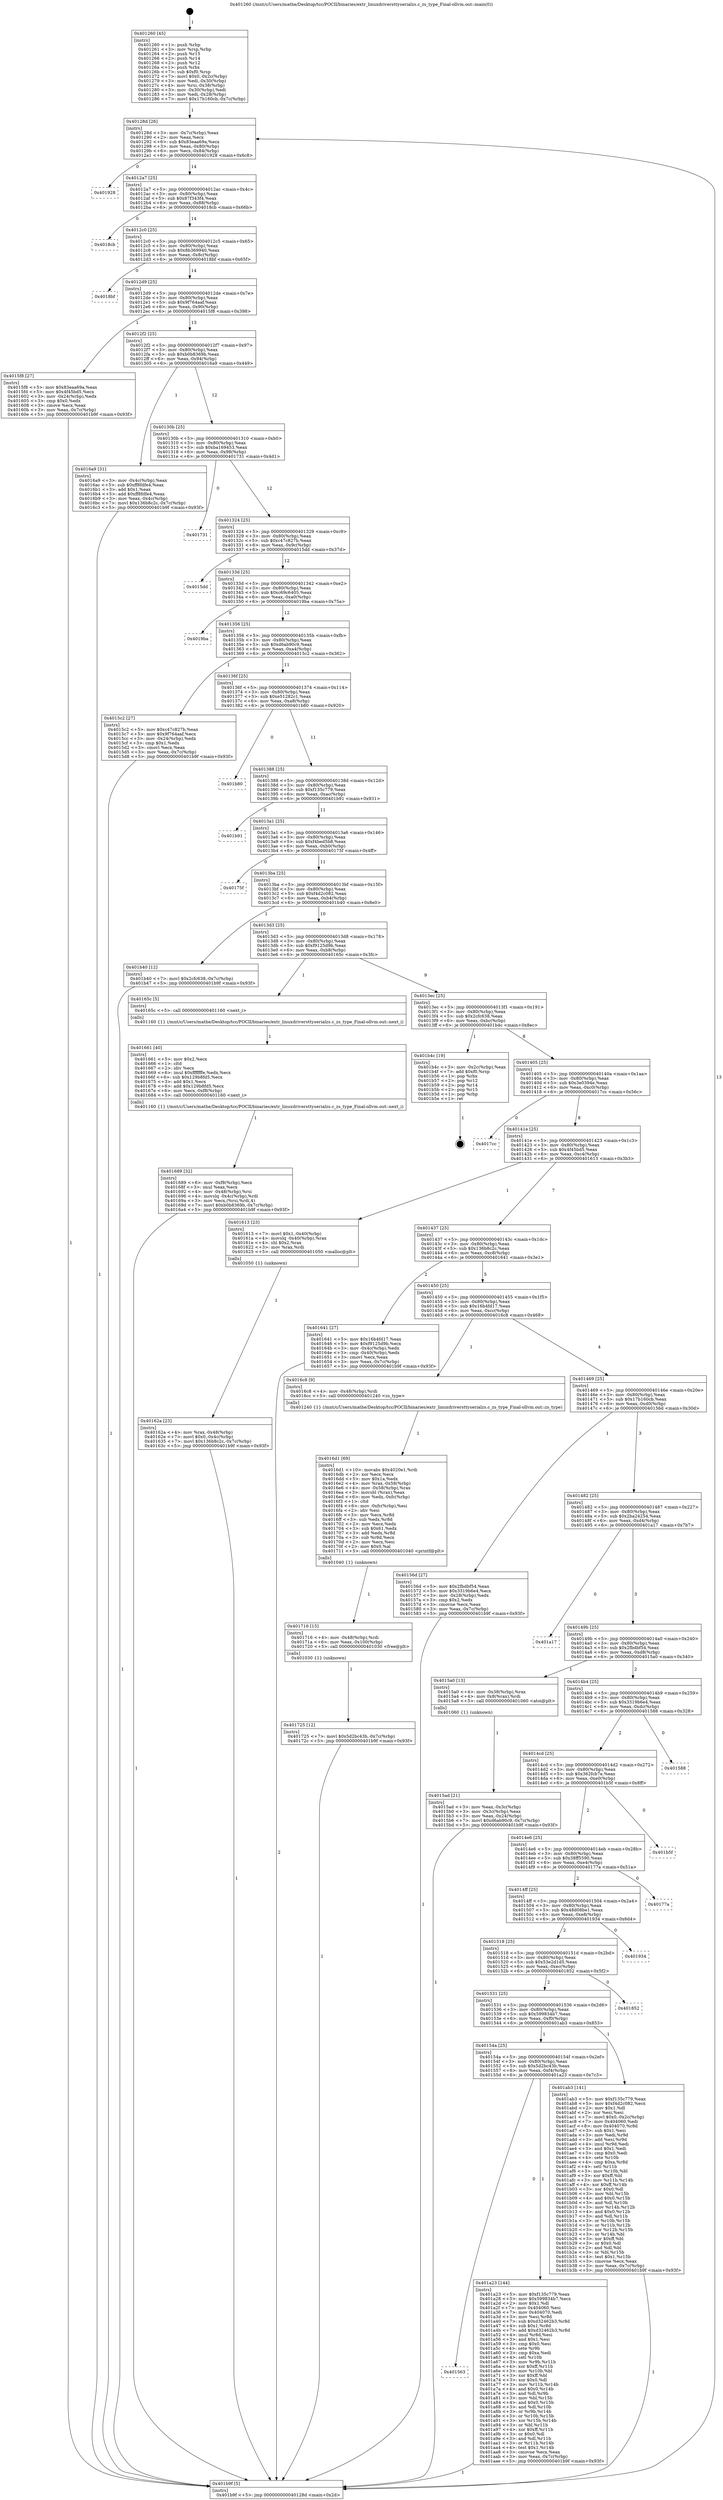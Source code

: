 digraph "0x401260" {
  label = "0x401260 (/mnt/c/Users/mathe/Desktop/tcc/POCII/binaries/extr_linuxdriversttyserialzs.c_zs_type_Final-ollvm.out::main(0))"
  labelloc = "t"
  node[shape=record]

  Entry [label="",width=0.3,height=0.3,shape=circle,fillcolor=black,style=filled]
  "0x40128d" [label="{
     0x40128d [26]\l
     | [instrs]\l
     &nbsp;&nbsp;0x40128d \<+3\>: mov -0x7c(%rbp),%eax\l
     &nbsp;&nbsp;0x401290 \<+2\>: mov %eax,%ecx\l
     &nbsp;&nbsp;0x401292 \<+6\>: sub $0x83eaa69a,%ecx\l
     &nbsp;&nbsp;0x401298 \<+3\>: mov %eax,-0x80(%rbp)\l
     &nbsp;&nbsp;0x40129b \<+6\>: mov %ecx,-0x84(%rbp)\l
     &nbsp;&nbsp;0x4012a1 \<+6\>: je 0000000000401928 \<main+0x6c8\>\l
  }"]
  "0x401928" [label="{
     0x401928\l
  }", style=dashed]
  "0x4012a7" [label="{
     0x4012a7 [25]\l
     | [instrs]\l
     &nbsp;&nbsp;0x4012a7 \<+5\>: jmp 00000000004012ac \<main+0x4c\>\l
     &nbsp;&nbsp;0x4012ac \<+3\>: mov -0x80(%rbp),%eax\l
     &nbsp;&nbsp;0x4012af \<+5\>: sub $0x87f343f4,%eax\l
     &nbsp;&nbsp;0x4012b4 \<+6\>: mov %eax,-0x88(%rbp)\l
     &nbsp;&nbsp;0x4012ba \<+6\>: je 00000000004018cb \<main+0x66b\>\l
  }"]
  Exit [label="",width=0.3,height=0.3,shape=circle,fillcolor=black,style=filled,peripheries=2]
  "0x4018cb" [label="{
     0x4018cb\l
  }", style=dashed]
  "0x4012c0" [label="{
     0x4012c0 [25]\l
     | [instrs]\l
     &nbsp;&nbsp;0x4012c0 \<+5\>: jmp 00000000004012c5 \<main+0x65\>\l
     &nbsp;&nbsp;0x4012c5 \<+3\>: mov -0x80(%rbp),%eax\l
     &nbsp;&nbsp;0x4012c8 \<+5\>: sub $0x8b369940,%eax\l
     &nbsp;&nbsp;0x4012cd \<+6\>: mov %eax,-0x8c(%rbp)\l
     &nbsp;&nbsp;0x4012d3 \<+6\>: je 00000000004018bf \<main+0x65f\>\l
  }"]
  "0x401563" [label="{
     0x401563\l
  }", style=dashed]
  "0x4018bf" [label="{
     0x4018bf\l
  }", style=dashed]
  "0x4012d9" [label="{
     0x4012d9 [25]\l
     | [instrs]\l
     &nbsp;&nbsp;0x4012d9 \<+5\>: jmp 00000000004012de \<main+0x7e\>\l
     &nbsp;&nbsp;0x4012de \<+3\>: mov -0x80(%rbp),%eax\l
     &nbsp;&nbsp;0x4012e1 \<+5\>: sub $0x9f764aaf,%eax\l
     &nbsp;&nbsp;0x4012e6 \<+6\>: mov %eax,-0x90(%rbp)\l
     &nbsp;&nbsp;0x4012ec \<+6\>: je 00000000004015f8 \<main+0x398\>\l
  }"]
  "0x401a23" [label="{
     0x401a23 [144]\l
     | [instrs]\l
     &nbsp;&nbsp;0x401a23 \<+5\>: mov $0xf135c779,%eax\l
     &nbsp;&nbsp;0x401a28 \<+5\>: mov $0x599834b7,%ecx\l
     &nbsp;&nbsp;0x401a2d \<+2\>: mov $0x1,%dl\l
     &nbsp;&nbsp;0x401a2f \<+7\>: mov 0x404060,%esi\l
     &nbsp;&nbsp;0x401a36 \<+7\>: mov 0x404070,%edi\l
     &nbsp;&nbsp;0x401a3d \<+3\>: mov %esi,%r8d\l
     &nbsp;&nbsp;0x401a40 \<+7\>: sub $0xd32462b3,%r8d\l
     &nbsp;&nbsp;0x401a47 \<+4\>: sub $0x1,%r8d\l
     &nbsp;&nbsp;0x401a4b \<+7\>: add $0xd32462b3,%r8d\l
     &nbsp;&nbsp;0x401a52 \<+4\>: imul %r8d,%esi\l
     &nbsp;&nbsp;0x401a56 \<+3\>: and $0x1,%esi\l
     &nbsp;&nbsp;0x401a59 \<+3\>: cmp $0x0,%esi\l
     &nbsp;&nbsp;0x401a5c \<+4\>: sete %r9b\l
     &nbsp;&nbsp;0x401a60 \<+3\>: cmp $0xa,%edi\l
     &nbsp;&nbsp;0x401a63 \<+4\>: setl %r10b\l
     &nbsp;&nbsp;0x401a67 \<+3\>: mov %r9b,%r11b\l
     &nbsp;&nbsp;0x401a6a \<+4\>: xor $0xff,%r11b\l
     &nbsp;&nbsp;0x401a6e \<+3\>: mov %r10b,%bl\l
     &nbsp;&nbsp;0x401a71 \<+3\>: xor $0xff,%bl\l
     &nbsp;&nbsp;0x401a74 \<+3\>: xor $0x0,%dl\l
     &nbsp;&nbsp;0x401a77 \<+3\>: mov %r11b,%r14b\l
     &nbsp;&nbsp;0x401a7a \<+4\>: and $0x0,%r14b\l
     &nbsp;&nbsp;0x401a7e \<+3\>: and %dl,%r9b\l
     &nbsp;&nbsp;0x401a81 \<+3\>: mov %bl,%r15b\l
     &nbsp;&nbsp;0x401a84 \<+4\>: and $0x0,%r15b\l
     &nbsp;&nbsp;0x401a88 \<+3\>: and %dl,%r10b\l
     &nbsp;&nbsp;0x401a8b \<+3\>: or %r9b,%r14b\l
     &nbsp;&nbsp;0x401a8e \<+3\>: or %r10b,%r15b\l
     &nbsp;&nbsp;0x401a91 \<+3\>: xor %r15b,%r14b\l
     &nbsp;&nbsp;0x401a94 \<+3\>: or %bl,%r11b\l
     &nbsp;&nbsp;0x401a97 \<+4\>: xor $0xff,%r11b\l
     &nbsp;&nbsp;0x401a9b \<+3\>: or $0x0,%dl\l
     &nbsp;&nbsp;0x401a9e \<+3\>: and %dl,%r11b\l
     &nbsp;&nbsp;0x401aa1 \<+3\>: or %r11b,%r14b\l
     &nbsp;&nbsp;0x401aa4 \<+4\>: test $0x1,%r14b\l
     &nbsp;&nbsp;0x401aa8 \<+3\>: cmovne %ecx,%eax\l
     &nbsp;&nbsp;0x401aab \<+3\>: mov %eax,-0x7c(%rbp)\l
     &nbsp;&nbsp;0x401aae \<+5\>: jmp 0000000000401b9f \<main+0x93f\>\l
  }"]
  "0x4015f8" [label="{
     0x4015f8 [27]\l
     | [instrs]\l
     &nbsp;&nbsp;0x4015f8 \<+5\>: mov $0x83eaa69a,%eax\l
     &nbsp;&nbsp;0x4015fd \<+5\>: mov $0x4f45bd5,%ecx\l
     &nbsp;&nbsp;0x401602 \<+3\>: mov -0x24(%rbp),%edx\l
     &nbsp;&nbsp;0x401605 \<+3\>: cmp $0x0,%edx\l
     &nbsp;&nbsp;0x401608 \<+3\>: cmove %ecx,%eax\l
     &nbsp;&nbsp;0x40160b \<+3\>: mov %eax,-0x7c(%rbp)\l
     &nbsp;&nbsp;0x40160e \<+5\>: jmp 0000000000401b9f \<main+0x93f\>\l
  }"]
  "0x4012f2" [label="{
     0x4012f2 [25]\l
     | [instrs]\l
     &nbsp;&nbsp;0x4012f2 \<+5\>: jmp 00000000004012f7 \<main+0x97\>\l
     &nbsp;&nbsp;0x4012f7 \<+3\>: mov -0x80(%rbp),%eax\l
     &nbsp;&nbsp;0x4012fa \<+5\>: sub $0xb0b8369b,%eax\l
     &nbsp;&nbsp;0x4012ff \<+6\>: mov %eax,-0x94(%rbp)\l
     &nbsp;&nbsp;0x401305 \<+6\>: je 00000000004016a9 \<main+0x449\>\l
  }"]
  "0x40154a" [label="{
     0x40154a [25]\l
     | [instrs]\l
     &nbsp;&nbsp;0x40154a \<+5\>: jmp 000000000040154f \<main+0x2ef\>\l
     &nbsp;&nbsp;0x40154f \<+3\>: mov -0x80(%rbp),%eax\l
     &nbsp;&nbsp;0x401552 \<+5\>: sub $0x5d2bc43b,%eax\l
     &nbsp;&nbsp;0x401557 \<+6\>: mov %eax,-0xf4(%rbp)\l
     &nbsp;&nbsp;0x40155d \<+6\>: je 0000000000401a23 \<main+0x7c3\>\l
  }"]
  "0x4016a9" [label="{
     0x4016a9 [31]\l
     | [instrs]\l
     &nbsp;&nbsp;0x4016a9 \<+3\>: mov -0x4c(%rbp),%eax\l
     &nbsp;&nbsp;0x4016ac \<+5\>: sub $0xff8fdfe4,%eax\l
     &nbsp;&nbsp;0x4016b1 \<+3\>: add $0x1,%eax\l
     &nbsp;&nbsp;0x4016b4 \<+5\>: add $0xff8fdfe4,%eax\l
     &nbsp;&nbsp;0x4016b9 \<+3\>: mov %eax,-0x4c(%rbp)\l
     &nbsp;&nbsp;0x4016bc \<+7\>: movl $0x136b8c2c,-0x7c(%rbp)\l
     &nbsp;&nbsp;0x4016c3 \<+5\>: jmp 0000000000401b9f \<main+0x93f\>\l
  }"]
  "0x40130b" [label="{
     0x40130b [25]\l
     | [instrs]\l
     &nbsp;&nbsp;0x40130b \<+5\>: jmp 0000000000401310 \<main+0xb0\>\l
     &nbsp;&nbsp;0x401310 \<+3\>: mov -0x80(%rbp),%eax\l
     &nbsp;&nbsp;0x401313 \<+5\>: sub $0xba169453,%eax\l
     &nbsp;&nbsp;0x401318 \<+6\>: mov %eax,-0x98(%rbp)\l
     &nbsp;&nbsp;0x40131e \<+6\>: je 0000000000401731 \<main+0x4d1\>\l
  }"]
  "0x401ab3" [label="{
     0x401ab3 [141]\l
     | [instrs]\l
     &nbsp;&nbsp;0x401ab3 \<+5\>: mov $0xf135c779,%eax\l
     &nbsp;&nbsp;0x401ab8 \<+5\>: mov $0xf4d2c082,%ecx\l
     &nbsp;&nbsp;0x401abd \<+2\>: mov $0x1,%dl\l
     &nbsp;&nbsp;0x401abf \<+2\>: xor %esi,%esi\l
     &nbsp;&nbsp;0x401ac1 \<+7\>: movl $0x0,-0x2c(%rbp)\l
     &nbsp;&nbsp;0x401ac8 \<+7\>: mov 0x404060,%edi\l
     &nbsp;&nbsp;0x401acf \<+8\>: mov 0x404070,%r8d\l
     &nbsp;&nbsp;0x401ad7 \<+3\>: sub $0x1,%esi\l
     &nbsp;&nbsp;0x401ada \<+3\>: mov %edi,%r9d\l
     &nbsp;&nbsp;0x401add \<+3\>: add %esi,%r9d\l
     &nbsp;&nbsp;0x401ae0 \<+4\>: imul %r9d,%edi\l
     &nbsp;&nbsp;0x401ae4 \<+3\>: and $0x1,%edi\l
     &nbsp;&nbsp;0x401ae7 \<+3\>: cmp $0x0,%edi\l
     &nbsp;&nbsp;0x401aea \<+4\>: sete %r10b\l
     &nbsp;&nbsp;0x401aee \<+4\>: cmp $0xa,%r8d\l
     &nbsp;&nbsp;0x401af2 \<+4\>: setl %r11b\l
     &nbsp;&nbsp;0x401af6 \<+3\>: mov %r10b,%bl\l
     &nbsp;&nbsp;0x401af9 \<+3\>: xor $0xff,%bl\l
     &nbsp;&nbsp;0x401afc \<+3\>: mov %r11b,%r14b\l
     &nbsp;&nbsp;0x401aff \<+4\>: xor $0xff,%r14b\l
     &nbsp;&nbsp;0x401b03 \<+3\>: xor $0x0,%dl\l
     &nbsp;&nbsp;0x401b06 \<+3\>: mov %bl,%r15b\l
     &nbsp;&nbsp;0x401b09 \<+4\>: and $0x0,%r15b\l
     &nbsp;&nbsp;0x401b0d \<+3\>: and %dl,%r10b\l
     &nbsp;&nbsp;0x401b10 \<+3\>: mov %r14b,%r12b\l
     &nbsp;&nbsp;0x401b13 \<+4\>: and $0x0,%r12b\l
     &nbsp;&nbsp;0x401b17 \<+3\>: and %dl,%r11b\l
     &nbsp;&nbsp;0x401b1a \<+3\>: or %r10b,%r15b\l
     &nbsp;&nbsp;0x401b1d \<+3\>: or %r11b,%r12b\l
     &nbsp;&nbsp;0x401b20 \<+3\>: xor %r12b,%r15b\l
     &nbsp;&nbsp;0x401b23 \<+3\>: or %r14b,%bl\l
     &nbsp;&nbsp;0x401b26 \<+3\>: xor $0xff,%bl\l
     &nbsp;&nbsp;0x401b29 \<+3\>: or $0x0,%dl\l
     &nbsp;&nbsp;0x401b2c \<+2\>: and %dl,%bl\l
     &nbsp;&nbsp;0x401b2e \<+3\>: or %bl,%r15b\l
     &nbsp;&nbsp;0x401b31 \<+4\>: test $0x1,%r15b\l
     &nbsp;&nbsp;0x401b35 \<+3\>: cmovne %ecx,%eax\l
     &nbsp;&nbsp;0x401b38 \<+3\>: mov %eax,-0x7c(%rbp)\l
     &nbsp;&nbsp;0x401b3b \<+5\>: jmp 0000000000401b9f \<main+0x93f\>\l
  }"]
  "0x401731" [label="{
     0x401731\l
  }", style=dashed]
  "0x401324" [label="{
     0x401324 [25]\l
     | [instrs]\l
     &nbsp;&nbsp;0x401324 \<+5\>: jmp 0000000000401329 \<main+0xc9\>\l
     &nbsp;&nbsp;0x401329 \<+3\>: mov -0x80(%rbp),%eax\l
     &nbsp;&nbsp;0x40132c \<+5\>: sub $0xc47c827b,%eax\l
     &nbsp;&nbsp;0x401331 \<+6\>: mov %eax,-0x9c(%rbp)\l
     &nbsp;&nbsp;0x401337 \<+6\>: je 00000000004015dd \<main+0x37d\>\l
  }"]
  "0x401531" [label="{
     0x401531 [25]\l
     | [instrs]\l
     &nbsp;&nbsp;0x401531 \<+5\>: jmp 0000000000401536 \<main+0x2d6\>\l
     &nbsp;&nbsp;0x401536 \<+3\>: mov -0x80(%rbp),%eax\l
     &nbsp;&nbsp;0x401539 \<+5\>: sub $0x599834b7,%eax\l
     &nbsp;&nbsp;0x40153e \<+6\>: mov %eax,-0xf0(%rbp)\l
     &nbsp;&nbsp;0x401544 \<+6\>: je 0000000000401ab3 \<main+0x853\>\l
  }"]
  "0x4015dd" [label="{
     0x4015dd\l
  }", style=dashed]
  "0x40133d" [label="{
     0x40133d [25]\l
     | [instrs]\l
     &nbsp;&nbsp;0x40133d \<+5\>: jmp 0000000000401342 \<main+0xe2\>\l
     &nbsp;&nbsp;0x401342 \<+3\>: mov -0x80(%rbp),%eax\l
     &nbsp;&nbsp;0x401345 \<+5\>: sub $0xc69c6405,%eax\l
     &nbsp;&nbsp;0x40134a \<+6\>: mov %eax,-0xa0(%rbp)\l
     &nbsp;&nbsp;0x401350 \<+6\>: je 00000000004019ba \<main+0x75a\>\l
  }"]
  "0x401852" [label="{
     0x401852\l
  }", style=dashed]
  "0x4019ba" [label="{
     0x4019ba\l
  }", style=dashed]
  "0x401356" [label="{
     0x401356 [25]\l
     | [instrs]\l
     &nbsp;&nbsp;0x401356 \<+5\>: jmp 000000000040135b \<main+0xfb\>\l
     &nbsp;&nbsp;0x40135b \<+3\>: mov -0x80(%rbp),%eax\l
     &nbsp;&nbsp;0x40135e \<+5\>: sub $0xd6ab90c9,%eax\l
     &nbsp;&nbsp;0x401363 \<+6\>: mov %eax,-0xa4(%rbp)\l
     &nbsp;&nbsp;0x401369 \<+6\>: je 00000000004015c2 \<main+0x362\>\l
  }"]
  "0x401518" [label="{
     0x401518 [25]\l
     | [instrs]\l
     &nbsp;&nbsp;0x401518 \<+5\>: jmp 000000000040151d \<main+0x2bd\>\l
     &nbsp;&nbsp;0x40151d \<+3\>: mov -0x80(%rbp),%eax\l
     &nbsp;&nbsp;0x401520 \<+5\>: sub $0x53e2d1d5,%eax\l
     &nbsp;&nbsp;0x401525 \<+6\>: mov %eax,-0xec(%rbp)\l
     &nbsp;&nbsp;0x40152b \<+6\>: je 0000000000401852 \<main+0x5f2\>\l
  }"]
  "0x4015c2" [label="{
     0x4015c2 [27]\l
     | [instrs]\l
     &nbsp;&nbsp;0x4015c2 \<+5\>: mov $0xc47c827b,%eax\l
     &nbsp;&nbsp;0x4015c7 \<+5\>: mov $0x9f764aaf,%ecx\l
     &nbsp;&nbsp;0x4015cc \<+3\>: mov -0x24(%rbp),%edx\l
     &nbsp;&nbsp;0x4015cf \<+3\>: cmp $0x1,%edx\l
     &nbsp;&nbsp;0x4015d2 \<+3\>: cmovl %ecx,%eax\l
     &nbsp;&nbsp;0x4015d5 \<+3\>: mov %eax,-0x7c(%rbp)\l
     &nbsp;&nbsp;0x4015d8 \<+5\>: jmp 0000000000401b9f \<main+0x93f\>\l
  }"]
  "0x40136f" [label="{
     0x40136f [25]\l
     | [instrs]\l
     &nbsp;&nbsp;0x40136f \<+5\>: jmp 0000000000401374 \<main+0x114\>\l
     &nbsp;&nbsp;0x401374 \<+3\>: mov -0x80(%rbp),%eax\l
     &nbsp;&nbsp;0x401377 \<+5\>: sub $0xe51282c1,%eax\l
     &nbsp;&nbsp;0x40137c \<+6\>: mov %eax,-0xa8(%rbp)\l
     &nbsp;&nbsp;0x401382 \<+6\>: je 0000000000401b80 \<main+0x920\>\l
  }"]
  "0x401934" [label="{
     0x401934\l
  }", style=dashed]
  "0x401b80" [label="{
     0x401b80\l
  }", style=dashed]
  "0x401388" [label="{
     0x401388 [25]\l
     | [instrs]\l
     &nbsp;&nbsp;0x401388 \<+5\>: jmp 000000000040138d \<main+0x12d\>\l
     &nbsp;&nbsp;0x40138d \<+3\>: mov -0x80(%rbp),%eax\l
     &nbsp;&nbsp;0x401390 \<+5\>: sub $0xf135c779,%eax\l
     &nbsp;&nbsp;0x401395 \<+6\>: mov %eax,-0xac(%rbp)\l
     &nbsp;&nbsp;0x40139b \<+6\>: je 0000000000401b91 \<main+0x931\>\l
  }"]
  "0x4014ff" [label="{
     0x4014ff [25]\l
     | [instrs]\l
     &nbsp;&nbsp;0x4014ff \<+5\>: jmp 0000000000401504 \<main+0x2a4\>\l
     &nbsp;&nbsp;0x401504 \<+3\>: mov -0x80(%rbp),%eax\l
     &nbsp;&nbsp;0x401507 \<+5\>: sub $0x48d08be1,%eax\l
     &nbsp;&nbsp;0x40150c \<+6\>: mov %eax,-0xe8(%rbp)\l
     &nbsp;&nbsp;0x401512 \<+6\>: je 0000000000401934 \<main+0x6d4\>\l
  }"]
  "0x401b91" [label="{
     0x401b91\l
  }", style=dashed]
  "0x4013a1" [label="{
     0x4013a1 [25]\l
     | [instrs]\l
     &nbsp;&nbsp;0x4013a1 \<+5\>: jmp 00000000004013a6 \<main+0x146\>\l
     &nbsp;&nbsp;0x4013a6 \<+3\>: mov -0x80(%rbp),%eax\l
     &nbsp;&nbsp;0x4013a9 \<+5\>: sub $0xf4bed5b8,%eax\l
     &nbsp;&nbsp;0x4013ae \<+6\>: mov %eax,-0xb0(%rbp)\l
     &nbsp;&nbsp;0x4013b4 \<+6\>: je 000000000040175f \<main+0x4ff\>\l
  }"]
  "0x40177a" [label="{
     0x40177a\l
  }", style=dashed]
  "0x40175f" [label="{
     0x40175f\l
  }", style=dashed]
  "0x4013ba" [label="{
     0x4013ba [25]\l
     | [instrs]\l
     &nbsp;&nbsp;0x4013ba \<+5\>: jmp 00000000004013bf \<main+0x15f\>\l
     &nbsp;&nbsp;0x4013bf \<+3\>: mov -0x80(%rbp),%eax\l
     &nbsp;&nbsp;0x4013c2 \<+5\>: sub $0xf4d2c082,%eax\l
     &nbsp;&nbsp;0x4013c7 \<+6\>: mov %eax,-0xb4(%rbp)\l
     &nbsp;&nbsp;0x4013cd \<+6\>: je 0000000000401b40 \<main+0x8e0\>\l
  }"]
  "0x4014e6" [label="{
     0x4014e6 [25]\l
     | [instrs]\l
     &nbsp;&nbsp;0x4014e6 \<+5\>: jmp 00000000004014eb \<main+0x28b\>\l
     &nbsp;&nbsp;0x4014eb \<+3\>: mov -0x80(%rbp),%eax\l
     &nbsp;&nbsp;0x4014ee \<+5\>: sub $0x38ff5590,%eax\l
     &nbsp;&nbsp;0x4014f3 \<+6\>: mov %eax,-0xe4(%rbp)\l
     &nbsp;&nbsp;0x4014f9 \<+6\>: je 000000000040177a \<main+0x51a\>\l
  }"]
  "0x401b40" [label="{
     0x401b40 [12]\l
     | [instrs]\l
     &nbsp;&nbsp;0x401b40 \<+7\>: movl $0x2cfc638,-0x7c(%rbp)\l
     &nbsp;&nbsp;0x401b47 \<+5\>: jmp 0000000000401b9f \<main+0x93f\>\l
  }"]
  "0x4013d3" [label="{
     0x4013d3 [25]\l
     | [instrs]\l
     &nbsp;&nbsp;0x4013d3 \<+5\>: jmp 00000000004013d8 \<main+0x178\>\l
     &nbsp;&nbsp;0x4013d8 \<+3\>: mov -0x80(%rbp),%eax\l
     &nbsp;&nbsp;0x4013db \<+5\>: sub $0xf9125d9b,%eax\l
     &nbsp;&nbsp;0x4013e0 \<+6\>: mov %eax,-0xb8(%rbp)\l
     &nbsp;&nbsp;0x4013e6 \<+6\>: je 000000000040165c \<main+0x3fc\>\l
  }"]
  "0x401b5f" [label="{
     0x401b5f\l
  }", style=dashed]
  "0x40165c" [label="{
     0x40165c [5]\l
     | [instrs]\l
     &nbsp;&nbsp;0x40165c \<+5\>: call 0000000000401160 \<next_i\>\l
     | [calls]\l
     &nbsp;&nbsp;0x401160 \{1\} (/mnt/c/Users/mathe/Desktop/tcc/POCII/binaries/extr_linuxdriversttyserialzs.c_zs_type_Final-ollvm.out::next_i)\l
  }"]
  "0x4013ec" [label="{
     0x4013ec [25]\l
     | [instrs]\l
     &nbsp;&nbsp;0x4013ec \<+5\>: jmp 00000000004013f1 \<main+0x191\>\l
     &nbsp;&nbsp;0x4013f1 \<+3\>: mov -0x80(%rbp),%eax\l
     &nbsp;&nbsp;0x4013f4 \<+5\>: sub $0x2cfc638,%eax\l
     &nbsp;&nbsp;0x4013f9 \<+6\>: mov %eax,-0xbc(%rbp)\l
     &nbsp;&nbsp;0x4013ff \<+6\>: je 0000000000401b4c \<main+0x8ec\>\l
  }"]
  "0x4014cd" [label="{
     0x4014cd [25]\l
     | [instrs]\l
     &nbsp;&nbsp;0x4014cd \<+5\>: jmp 00000000004014d2 \<main+0x272\>\l
     &nbsp;&nbsp;0x4014d2 \<+3\>: mov -0x80(%rbp),%eax\l
     &nbsp;&nbsp;0x4014d5 \<+5\>: sub $0x362fcb7e,%eax\l
     &nbsp;&nbsp;0x4014da \<+6\>: mov %eax,-0xe0(%rbp)\l
     &nbsp;&nbsp;0x4014e0 \<+6\>: je 0000000000401b5f \<main+0x8ff\>\l
  }"]
  "0x401b4c" [label="{
     0x401b4c [19]\l
     | [instrs]\l
     &nbsp;&nbsp;0x401b4c \<+3\>: mov -0x2c(%rbp),%eax\l
     &nbsp;&nbsp;0x401b4f \<+7\>: add $0xf0,%rsp\l
     &nbsp;&nbsp;0x401b56 \<+1\>: pop %rbx\l
     &nbsp;&nbsp;0x401b57 \<+2\>: pop %r12\l
     &nbsp;&nbsp;0x401b59 \<+2\>: pop %r14\l
     &nbsp;&nbsp;0x401b5b \<+2\>: pop %r15\l
     &nbsp;&nbsp;0x401b5d \<+1\>: pop %rbp\l
     &nbsp;&nbsp;0x401b5e \<+1\>: ret\l
  }"]
  "0x401405" [label="{
     0x401405 [25]\l
     | [instrs]\l
     &nbsp;&nbsp;0x401405 \<+5\>: jmp 000000000040140a \<main+0x1aa\>\l
     &nbsp;&nbsp;0x40140a \<+3\>: mov -0x80(%rbp),%eax\l
     &nbsp;&nbsp;0x40140d \<+5\>: sub $0x3e0394e,%eax\l
     &nbsp;&nbsp;0x401412 \<+6\>: mov %eax,-0xc0(%rbp)\l
     &nbsp;&nbsp;0x401418 \<+6\>: je 00000000004017cc \<main+0x56c\>\l
  }"]
  "0x401588" [label="{
     0x401588\l
  }", style=dashed]
  "0x4017cc" [label="{
     0x4017cc\l
  }", style=dashed]
  "0x40141e" [label="{
     0x40141e [25]\l
     | [instrs]\l
     &nbsp;&nbsp;0x40141e \<+5\>: jmp 0000000000401423 \<main+0x1c3\>\l
     &nbsp;&nbsp;0x401423 \<+3\>: mov -0x80(%rbp),%eax\l
     &nbsp;&nbsp;0x401426 \<+5\>: sub $0x4f45bd5,%eax\l
     &nbsp;&nbsp;0x40142b \<+6\>: mov %eax,-0xc4(%rbp)\l
     &nbsp;&nbsp;0x401431 \<+6\>: je 0000000000401613 \<main+0x3b3\>\l
  }"]
  "0x401725" [label="{
     0x401725 [12]\l
     | [instrs]\l
     &nbsp;&nbsp;0x401725 \<+7\>: movl $0x5d2bc43b,-0x7c(%rbp)\l
     &nbsp;&nbsp;0x40172c \<+5\>: jmp 0000000000401b9f \<main+0x93f\>\l
  }"]
  "0x401613" [label="{
     0x401613 [23]\l
     | [instrs]\l
     &nbsp;&nbsp;0x401613 \<+7\>: movl $0x1,-0x40(%rbp)\l
     &nbsp;&nbsp;0x40161a \<+4\>: movslq -0x40(%rbp),%rax\l
     &nbsp;&nbsp;0x40161e \<+4\>: shl $0x2,%rax\l
     &nbsp;&nbsp;0x401622 \<+3\>: mov %rax,%rdi\l
     &nbsp;&nbsp;0x401625 \<+5\>: call 0000000000401050 \<malloc@plt\>\l
     | [calls]\l
     &nbsp;&nbsp;0x401050 \{1\} (unknown)\l
  }"]
  "0x401437" [label="{
     0x401437 [25]\l
     | [instrs]\l
     &nbsp;&nbsp;0x401437 \<+5\>: jmp 000000000040143c \<main+0x1dc\>\l
     &nbsp;&nbsp;0x40143c \<+3\>: mov -0x80(%rbp),%eax\l
     &nbsp;&nbsp;0x40143f \<+5\>: sub $0x136b8c2c,%eax\l
     &nbsp;&nbsp;0x401444 \<+6\>: mov %eax,-0xc8(%rbp)\l
     &nbsp;&nbsp;0x40144a \<+6\>: je 0000000000401641 \<main+0x3e1\>\l
  }"]
  "0x401716" [label="{
     0x401716 [15]\l
     | [instrs]\l
     &nbsp;&nbsp;0x401716 \<+4\>: mov -0x48(%rbp),%rdi\l
     &nbsp;&nbsp;0x40171a \<+6\>: mov %eax,-0x100(%rbp)\l
     &nbsp;&nbsp;0x401720 \<+5\>: call 0000000000401030 \<free@plt\>\l
     | [calls]\l
     &nbsp;&nbsp;0x401030 \{1\} (unknown)\l
  }"]
  "0x401641" [label="{
     0x401641 [27]\l
     | [instrs]\l
     &nbsp;&nbsp;0x401641 \<+5\>: mov $0x16b4fd17,%eax\l
     &nbsp;&nbsp;0x401646 \<+5\>: mov $0xf9125d9b,%ecx\l
     &nbsp;&nbsp;0x40164b \<+3\>: mov -0x4c(%rbp),%edx\l
     &nbsp;&nbsp;0x40164e \<+3\>: cmp -0x40(%rbp),%edx\l
     &nbsp;&nbsp;0x401651 \<+3\>: cmovl %ecx,%eax\l
     &nbsp;&nbsp;0x401654 \<+3\>: mov %eax,-0x7c(%rbp)\l
     &nbsp;&nbsp;0x401657 \<+5\>: jmp 0000000000401b9f \<main+0x93f\>\l
  }"]
  "0x401450" [label="{
     0x401450 [25]\l
     | [instrs]\l
     &nbsp;&nbsp;0x401450 \<+5\>: jmp 0000000000401455 \<main+0x1f5\>\l
     &nbsp;&nbsp;0x401455 \<+3\>: mov -0x80(%rbp),%eax\l
     &nbsp;&nbsp;0x401458 \<+5\>: sub $0x16b4fd17,%eax\l
     &nbsp;&nbsp;0x40145d \<+6\>: mov %eax,-0xcc(%rbp)\l
     &nbsp;&nbsp;0x401463 \<+6\>: je 00000000004016c8 \<main+0x468\>\l
  }"]
  "0x4016d1" [label="{
     0x4016d1 [69]\l
     | [instrs]\l
     &nbsp;&nbsp;0x4016d1 \<+10\>: movabs $0x4020e1,%rdi\l
     &nbsp;&nbsp;0x4016db \<+2\>: xor %ecx,%ecx\l
     &nbsp;&nbsp;0x4016dd \<+5\>: mov $0x1a,%edx\l
     &nbsp;&nbsp;0x4016e2 \<+4\>: mov %rax,-0x58(%rbp)\l
     &nbsp;&nbsp;0x4016e6 \<+4\>: mov -0x58(%rbp),%rax\l
     &nbsp;&nbsp;0x4016ea \<+3\>: movsbl (%rax),%eax\l
     &nbsp;&nbsp;0x4016ed \<+6\>: mov %edx,-0xfc(%rbp)\l
     &nbsp;&nbsp;0x4016f3 \<+1\>: cltd\l
     &nbsp;&nbsp;0x4016f4 \<+6\>: mov -0xfc(%rbp),%esi\l
     &nbsp;&nbsp;0x4016fa \<+2\>: idiv %esi\l
     &nbsp;&nbsp;0x4016fc \<+3\>: mov %ecx,%r8d\l
     &nbsp;&nbsp;0x4016ff \<+3\>: sub %edx,%r8d\l
     &nbsp;&nbsp;0x401702 \<+2\>: mov %ecx,%edx\l
     &nbsp;&nbsp;0x401704 \<+3\>: sub $0x61,%edx\l
     &nbsp;&nbsp;0x401707 \<+3\>: add %edx,%r8d\l
     &nbsp;&nbsp;0x40170a \<+3\>: sub %r8d,%ecx\l
     &nbsp;&nbsp;0x40170d \<+2\>: mov %ecx,%esi\l
     &nbsp;&nbsp;0x40170f \<+2\>: mov $0x0,%al\l
     &nbsp;&nbsp;0x401711 \<+5\>: call 0000000000401040 \<printf@plt\>\l
     | [calls]\l
     &nbsp;&nbsp;0x401040 \{1\} (unknown)\l
  }"]
  "0x4016c8" [label="{
     0x4016c8 [9]\l
     | [instrs]\l
     &nbsp;&nbsp;0x4016c8 \<+4\>: mov -0x48(%rbp),%rdi\l
     &nbsp;&nbsp;0x4016cc \<+5\>: call 0000000000401240 \<zs_type\>\l
     | [calls]\l
     &nbsp;&nbsp;0x401240 \{1\} (/mnt/c/Users/mathe/Desktop/tcc/POCII/binaries/extr_linuxdriversttyserialzs.c_zs_type_Final-ollvm.out::zs_type)\l
  }"]
  "0x401469" [label="{
     0x401469 [25]\l
     | [instrs]\l
     &nbsp;&nbsp;0x401469 \<+5\>: jmp 000000000040146e \<main+0x20e\>\l
     &nbsp;&nbsp;0x40146e \<+3\>: mov -0x80(%rbp),%eax\l
     &nbsp;&nbsp;0x401471 \<+5\>: sub $0x17b160cb,%eax\l
     &nbsp;&nbsp;0x401476 \<+6\>: mov %eax,-0xd0(%rbp)\l
     &nbsp;&nbsp;0x40147c \<+6\>: je 000000000040156d \<main+0x30d\>\l
  }"]
  "0x401689" [label="{
     0x401689 [32]\l
     | [instrs]\l
     &nbsp;&nbsp;0x401689 \<+6\>: mov -0xf8(%rbp),%ecx\l
     &nbsp;&nbsp;0x40168f \<+3\>: imul %eax,%ecx\l
     &nbsp;&nbsp;0x401692 \<+4\>: mov -0x48(%rbp),%rsi\l
     &nbsp;&nbsp;0x401696 \<+4\>: movslq -0x4c(%rbp),%rdi\l
     &nbsp;&nbsp;0x40169a \<+3\>: mov %ecx,(%rsi,%rdi,4)\l
     &nbsp;&nbsp;0x40169d \<+7\>: movl $0xb0b8369b,-0x7c(%rbp)\l
     &nbsp;&nbsp;0x4016a4 \<+5\>: jmp 0000000000401b9f \<main+0x93f\>\l
  }"]
  "0x40156d" [label="{
     0x40156d [27]\l
     | [instrs]\l
     &nbsp;&nbsp;0x40156d \<+5\>: mov $0x2fbdbf54,%eax\l
     &nbsp;&nbsp;0x401572 \<+5\>: mov $0x3319b6e4,%ecx\l
     &nbsp;&nbsp;0x401577 \<+3\>: mov -0x28(%rbp),%edx\l
     &nbsp;&nbsp;0x40157a \<+3\>: cmp $0x2,%edx\l
     &nbsp;&nbsp;0x40157d \<+3\>: cmovne %ecx,%eax\l
     &nbsp;&nbsp;0x401580 \<+3\>: mov %eax,-0x7c(%rbp)\l
     &nbsp;&nbsp;0x401583 \<+5\>: jmp 0000000000401b9f \<main+0x93f\>\l
  }"]
  "0x401482" [label="{
     0x401482 [25]\l
     | [instrs]\l
     &nbsp;&nbsp;0x401482 \<+5\>: jmp 0000000000401487 \<main+0x227\>\l
     &nbsp;&nbsp;0x401487 \<+3\>: mov -0x80(%rbp),%eax\l
     &nbsp;&nbsp;0x40148a \<+5\>: sub $0x2ba24254,%eax\l
     &nbsp;&nbsp;0x40148f \<+6\>: mov %eax,-0xd4(%rbp)\l
     &nbsp;&nbsp;0x401495 \<+6\>: je 0000000000401a17 \<main+0x7b7\>\l
  }"]
  "0x401b9f" [label="{
     0x401b9f [5]\l
     | [instrs]\l
     &nbsp;&nbsp;0x401b9f \<+5\>: jmp 000000000040128d \<main+0x2d\>\l
  }"]
  "0x401260" [label="{
     0x401260 [45]\l
     | [instrs]\l
     &nbsp;&nbsp;0x401260 \<+1\>: push %rbp\l
     &nbsp;&nbsp;0x401261 \<+3\>: mov %rsp,%rbp\l
     &nbsp;&nbsp;0x401264 \<+2\>: push %r15\l
     &nbsp;&nbsp;0x401266 \<+2\>: push %r14\l
     &nbsp;&nbsp;0x401268 \<+2\>: push %r12\l
     &nbsp;&nbsp;0x40126a \<+1\>: push %rbx\l
     &nbsp;&nbsp;0x40126b \<+7\>: sub $0xf0,%rsp\l
     &nbsp;&nbsp;0x401272 \<+7\>: movl $0x0,-0x2c(%rbp)\l
     &nbsp;&nbsp;0x401279 \<+3\>: mov %edi,-0x30(%rbp)\l
     &nbsp;&nbsp;0x40127c \<+4\>: mov %rsi,-0x38(%rbp)\l
     &nbsp;&nbsp;0x401280 \<+3\>: mov -0x30(%rbp),%edi\l
     &nbsp;&nbsp;0x401283 \<+3\>: mov %edi,-0x28(%rbp)\l
     &nbsp;&nbsp;0x401286 \<+7\>: movl $0x17b160cb,-0x7c(%rbp)\l
  }"]
  "0x401661" [label="{
     0x401661 [40]\l
     | [instrs]\l
     &nbsp;&nbsp;0x401661 \<+5\>: mov $0x2,%ecx\l
     &nbsp;&nbsp;0x401666 \<+1\>: cltd\l
     &nbsp;&nbsp;0x401667 \<+2\>: idiv %ecx\l
     &nbsp;&nbsp;0x401669 \<+6\>: imul $0xfffffffe,%edx,%ecx\l
     &nbsp;&nbsp;0x40166f \<+6\>: sub $0x129b8fd5,%ecx\l
     &nbsp;&nbsp;0x401675 \<+3\>: add $0x1,%ecx\l
     &nbsp;&nbsp;0x401678 \<+6\>: add $0x129b8fd5,%ecx\l
     &nbsp;&nbsp;0x40167e \<+6\>: mov %ecx,-0xf8(%rbp)\l
     &nbsp;&nbsp;0x401684 \<+5\>: call 0000000000401160 \<next_i\>\l
     | [calls]\l
     &nbsp;&nbsp;0x401160 \{1\} (/mnt/c/Users/mathe/Desktop/tcc/POCII/binaries/extr_linuxdriversttyserialzs.c_zs_type_Final-ollvm.out::next_i)\l
  }"]
  "0x401a17" [label="{
     0x401a17\l
  }", style=dashed]
  "0x40149b" [label="{
     0x40149b [25]\l
     | [instrs]\l
     &nbsp;&nbsp;0x40149b \<+5\>: jmp 00000000004014a0 \<main+0x240\>\l
     &nbsp;&nbsp;0x4014a0 \<+3\>: mov -0x80(%rbp),%eax\l
     &nbsp;&nbsp;0x4014a3 \<+5\>: sub $0x2fbdbf54,%eax\l
     &nbsp;&nbsp;0x4014a8 \<+6\>: mov %eax,-0xd8(%rbp)\l
     &nbsp;&nbsp;0x4014ae \<+6\>: je 00000000004015a0 \<main+0x340\>\l
  }"]
  "0x40162a" [label="{
     0x40162a [23]\l
     | [instrs]\l
     &nbsp;&nbsp;0x40162a \<+4\>: mov %rax,-0x48(%rbp)\l
     &nbsp;&nbsp;0x40162e \<+7\>: movl $0x0,-0x4c(%rbp)\l
     &nbsp;&nbsp;0x401635 \<+7\>: movl $0x136b8c2c,-0x7c(%rbp)\l
     &nbsp;&nbsp;0x40163c \<+5\>: jmp 0000000000401b9f \<main+0x93f\>\l
  }"]
  "0x4015a0" [label="{
     0x4015a0 [13]\l
     | [instrs]\l
     &nbsp;&nbsp;0x4015a0 \<+4\>: mov -0x38(%rbp),%rax\l
     &nbsp;&nbsp;0x4015a4 \<+4\>: mov 0x8(%rax),%rdi\l
     &nbsp;&nbsp;0x4015a8 \<+5\>: call 0000000000401060 \<atoi@plt\>\l
     | [calls]\l
     &nbsp;&nbsp;0x401060 \{1\} (unknown)\l
  }"]
  "0x4014b4" [label="{
     0x4014b4 [25]\l
     | [instrs]\l
     &nbsp;&nbsp;0x4014b4 \<+5\>: jmp 00000000004014b9 \<main+0x259\>\l
     &nbsp;&nbsp;0x4014b9 \<+3\>: mov -0x80(%rbp),%eax\l
     &nbsp;&nbsp;0x4014bc \<+5\>: sub $0x3319b6e4,%eax\l
     &nbsp;&nbsp;0x4014c1 \<+6\>: mov %eax,-0xdc(%rbp)\l
     &nbsp;&nbsp;0x4014c7 \<+6\>: je 0000000000401588 \<main+0x328\>\l
  }"]
  "0x4015ad" [label="{
     0x4015ad [21]\l
     | [instrs]\l
     &nbsp;&nbsp;0x4015ad \<+3\>: mov %eax,-0x3c(%rbp)\l
     &nbsp;&nbsp;0x4015b0 \<+3\>: mov -0x3c(%rbp),%eax\l
     &nbsp;&nbsp;0x4015b3 \<+3\>: mov %eax,-0x24(%rbp)\l
     &nbsp;&nbsp;0x4015b6 \<+7\>: movl $0xd6ab90c9,-0x7c(%rbp)\l
     &nbsp;&nbsp;0x4015bd \<+5\>: jmp 0000000000401b9f \<main+0x93f\>\l
  }"]
  Entry -> "0x401260" [label=" 1"]
  "0x40128d" -> "0x401928" [label=" 0"]
  "0x40128d" -> "0x4012a7" [label=" 14"]
  "0x401b4c" -> Exit [label=" 1"]
  "0x4012a7" -> "0x4018cb" [label=" 0"]
  "0x4012a7" -> "0x4012c0" [label=" 14"]
  "0x401b40" -> "0x401b9f" [label=" 1"]
  "0x4012c0" -> "0x4018bf" [label=" 0"]
  "0x4012c0" -> "0x4012d9" [label=" 14"]
  "0x401ab3" -> "0x401b9f" [label=" 1"]
  "0x4012d9" -> "0x4015f8" [label=" 1"]
  "0x4012d9" -> "0x4012f2" [label=" 13"]
  "0x401a23" -> "0x401b9f" [label=" 1"]
  "0x4012f2" -> "0x4016a9" [label=" 1"]
  "0x4012f2" -> "0x40130b" [label=" 12"]
  "0x40154a" -> "0x401a23" [label=" 1"]
  "0x40130b" -> "0x401731" [label=" 0"]
  "0x40130b" -> "0x401324" [label=" 12"]
  "0x40154a" -> "0x401563" [label=" 0"]
  "0x401324" -> "0x4015dd" [label=" 0"]
  "0x401324" -> "0x40133d" [label=" 12"]
  "0x401531" -> "0x401ab3" [label=" 1"]
  "0x40133d" -> "0x4019ba" [label=" 0"]
  "0x40133d" -> "0x401356" [label=" 12"]
  "0x401531" -> "0x40154a" [label=" 1"]
  "0x401356" -> "0x4015c2" [label=" 1"]
  "0x401356" -> "0x40136f" [label=" 11"]
  "0x401518" -> "0x401852" [label=" 0"]
  "0x40136f" -> "0x401b80" [label=" 0"]
  "0x40136f" -> "0x401388" [label=" 11"]
  "0x401518" -> "0x401531" [label=" 2"]
  "0x401388" -> "0x401b91" [label=" 0"]
  "0x401388" -> "0x4013a1" [label=" 11"]
  "0x4014ff" -> "0x401934" [label=" 0"]
  "0x4013a1" -> "0x40175f" [label=" 0"]
  "0x4013a1" -> "0x4013ba" [label=" 11"]
  "0x4014ff" -> "0x401518" [label=" 2"]
  "0x4013ba" -> "0x401b40" [label=" 1"]
  "0x4013ba" -> "0x4013d3" [label=" 10"]
  "0x4014e6" -> "0x40177a" [label=" 0"]
  "0x4013d3" -> "0x40165c" [label=" 1"]
  "0x4013d3" -> "0x4013ec" [label=" 9"]
  "0x4014e6" -> "0x4014ff" [label=" 2"]
  "0x4013ec" -> "0x401b4c" [label=" 1"]
  "0x4013ec" -> "0x401405" [label=" 8"]
  "0x4014cd" -> "0x401b5f" [label=" 0"]
  "0x401405" -> "0x4017cc" [label=" 0"]
  "0x401405" -> "0x40141e" [label=" 8"]
  "0x4014cd" -> "0x4014e6" [label=" 2"]
  "0x40141e" -> "0x401613" [label=" 1"]
  "0x40141e" -> "0x401437" [label=" 7"]
  "0x4014b4" -> "0x401588" [label=" 0"]
  "0x401437" -> "0x401641" [label=" 2"]
  "0x401437" -> "0x401450" [label=" 5"]
  "0x4014b4" -> "0x4014cd" [label=" 2"]
  "0x401450" -> "0x4016c8" [label=" 1"]
  "0x401450" -> "0x401469" [label=" 4"]
  "0x401725" -> "0x401b9f" [label=" 1"]
  "0x401469" -> "0x40156d" [label=" 1"]
  "0x401469" -> "0x401482" [label=" 3"]
  "0x40156d" -> "0x401b9f" [label=" 1"]
  "0x401260" -> "0x40128d" [label=" 1"]
  "0x401b9f" -> "0x40128d" [label=" 13"]
  "0x401716" -> "0x401725" [label=" 1"]
  "0x401482" -> "0x401a17" [label=" 0"]
  "0x401482" -> "0x40149b" [label=" 3"]
  "0x4016d1" -> "0x401716" [label=" 1"]
  "0x40149b" -> "0x4015a0" [label=" 1"]
  "0x40149b" -> "0x4014b4" [label=" 2"]
  "0x4015a0" -> "0x4015ad" [label=" 1"]
  "0x4015ad" -> "0x401b9f" [label=" 1"]
  "0x4015c2" -> "0x401b9f" [label=" 1"]
  "0x4015f8" -> "0x401b9f" [label=" 1"]
  "0x401613" -> "0x40162a" [label=" 1"]
  "0x40162a" -> "0x401b9f" [label=" 1"]
  "0x401641" -> "0x401b9f" [label=" 2"]
  "0x40165c" -> "0x401661" [label=" 1"]
  "0x401661" -> "0x401689" [label=" 1"]
  "0x401689" -> "0x401b9f" [label=" 1"]
  "0x4016a9" -> "0x401b9f" [label=" 1"]
  "0x4016c8" -> "0x4016d1" [label=" 1"]
}
